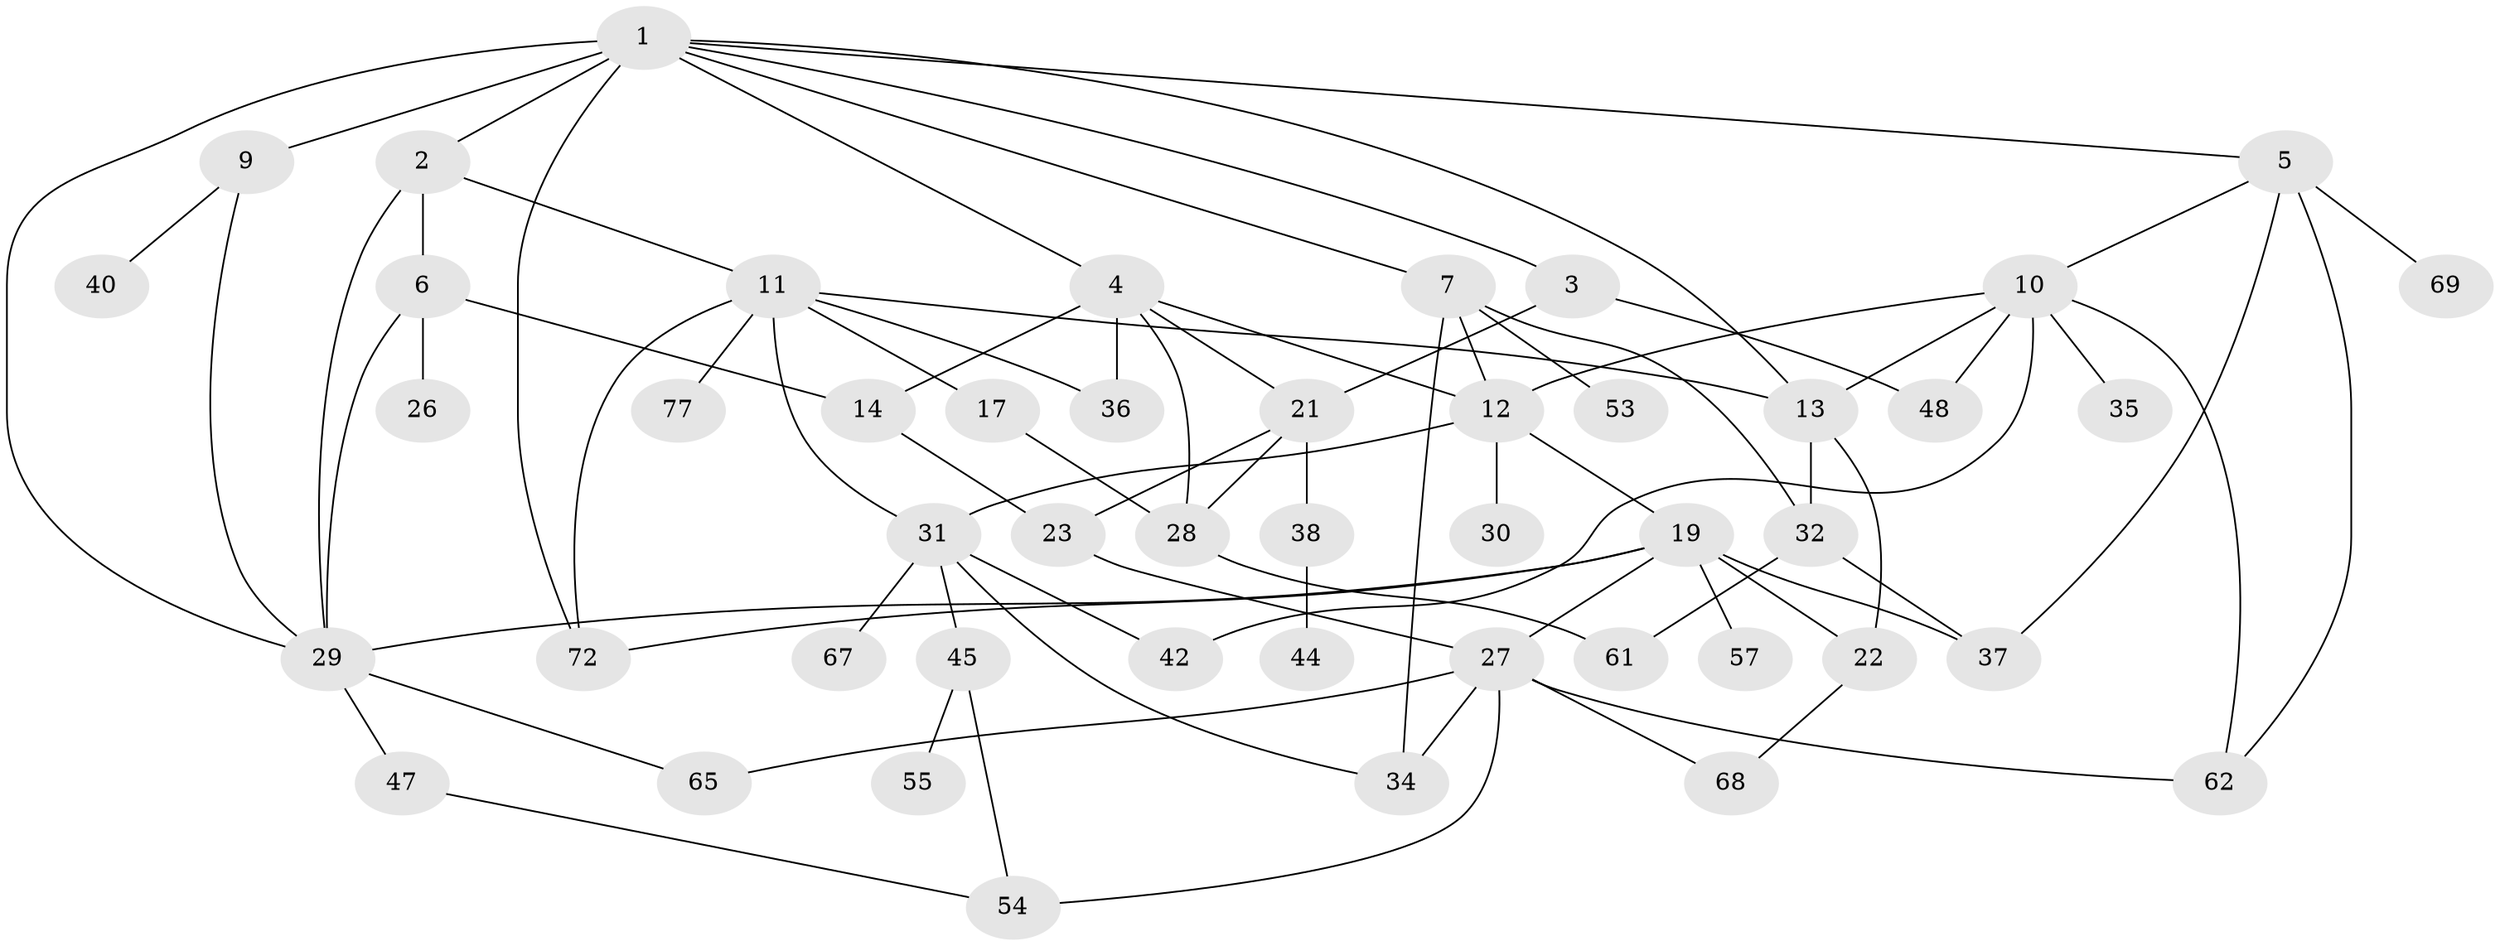 // original degree distribution, {9: 0.012987012987012988, 4: 0.12987012987012986, 3: 0.2597402597402597, 6: 0.03896103896103896, 5: 0.07792207792207792, 2: 0.2597402597402597, 7: 0.025974025974025976, 1: 0.19480519480519481}
// Generated by graph-tools (version 1.1) at 2025/10/02/27/25 16:10:56]
// undirected, 48 vertices, 80 edges
graph export_dot {
graph [start="1"]
  node [color=gray90,style=filled];
  1 [super="+74"];
  2;
  3 [super="+15"];
  4 [super="+60"];
  5;
  6 [super="+24"];
  7 [super="+8"];
  9 [super="+18"];
  10 [super="+25"];
  11 [super="+64"];
  12 [super="+16"];
  13 [super="+75"];
  14 [super="+20"];
  17;
  19 [super="+66"];
  21 [super="+59"];
  22 [super="+73"];
  23 [super="+49"];
  26;
  27 [super="+63"];
  28 [super="+33"];
  29 [super="+43"];
  30 [super="+50"];
  31 [super="+52"];
  32 [super="+46"];
  34 [super="+51"];
  35;
  36 [super="+39"];
  37 [super="+56"];
  38 [super="+41"];
  40;
  42 [super="+76"];
  44;
  45 [super="+58"];
  47;
  48;
  53;
  54 [super="+71"];
  55;
  57;
  61;
  62 [super="+70"];
  65;
  67;
  68;
  69;
  72;
  77;
  1 -- 2;
  1 -- 3;
  1 -- 4;
  1 -- 5;
  1 -- 7;
  1 -- 9 [weight=2];
  1 -- 72;
  1 -- 13;
  1 -- 29;
  2 -- 6;
  2 -- 11;
  2 -- 29;
  3 -- 48;
  3 -- 21;
  4 -- 14;
  4 -- 21;
  4 -- 36 [weight=2];
  4 -- 28;
  4 -- 12;
  5 -- 10;
  5 -- 37;
  5 -- 62;
  5 -- 69;
  6 -- 26;
  6 -- 29;
  6 -- 14;
  7 -- 32;
  7 -- 12;
  7 -- 53;
  7 -- 34;
  9 -- 29;
  9 -- 40;
  10 -- 35;
  10 -- 48;
  10 -- 42;
  10 -- 12;
  10 -- 13;
  10 -- 62;
  11 -- 13;
  11 -- 17;
  11 -- 77;
  11 -- 72;
  11 -- 31;
  11 -- 36;
  12 -- 31;
  12 -- 19;
  12 -- 30;
  13 -- 22;
  13 -- 32;
  14 -- 23;
  17 -- 28;
  19 -- 27;
  19 -- 29;
  19 -- 57;
  19 -- 22;
  19 -- 37;
  19 -- 72;
  21 -- 38;
  21 -- 23 [weight=2];
  21 -- 28;
  22 -- 68;
  23 -- 27;
  27 -- 34 [weight=2];
  27 -- 68;
  27 -- 54;
  27 -- 65;
  27 -- 62;
  28 -- 61;
  29 -- 65;
  29 -- 47;
  31 -- 45;
  31 -- 67;
  31 -- 42;
  31 -- 34;
  32 -- 61;
  32 -- 37;
  38 -- 44;
  45 -- 54;
  45 -- 55;
  47 -- 54;
}
